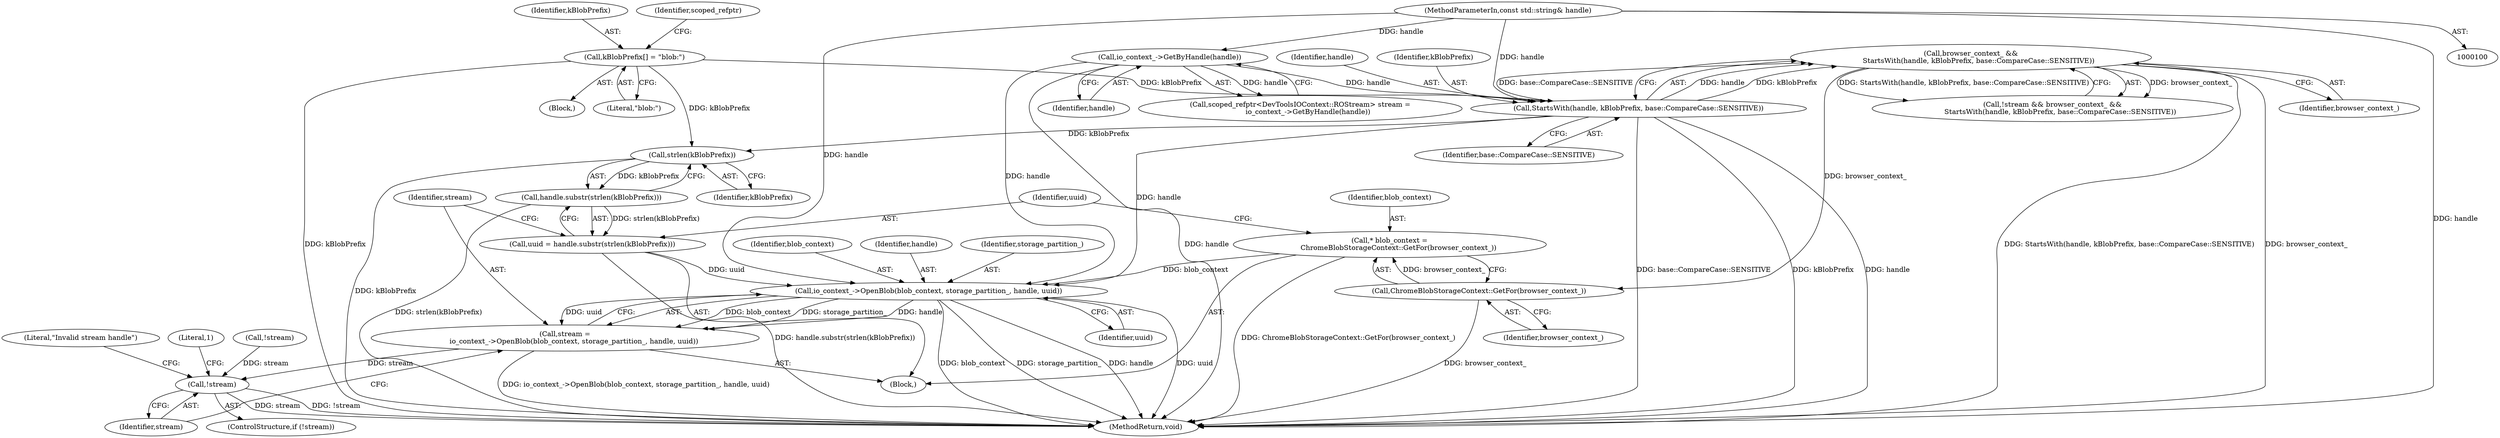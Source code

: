 digraph "0_Chrome_3c8e4852477d5b1e2da877808c998dc57db9460f_9@pointer" {
"1000150" [label="(Call,io_context_->OpenBlob(blob_context, storage_partition_, handle, uuid))"];
"1000138" [label="(Call,* blob_context =\n        ChromeBlobStorageContext::GetFor(browser_context_))"];
"1000140" [label="(Call,ChromeBlobStorageContext::GetFor(browser_context_))"];
"1000130" [label="(Call,browser_context_ &&\n       StartsWith(handle, kBlobPrefix, base::CompareCase::SENSITIVE))"];
"1000132" [label="(Call,StartsWith(handle, kBlobPrefix, base::CompareCase::SENSITIVE))"];
"1000124" [label="(Call,io_context_->GetByHandle(handle))"];
"1000101" [label="(MethodParameterIn,const std::string& handle)"];
"1000115" [label="(Call,kBlobPrefix[] = \"blob:\")"];
"1000143" [label="(Call,uuid = handle.substr(strlen(kBlobPrefix)))"];
"1000145" [label="(Call,handle.substr(strlen(kBlobPrefix)))"];
"1000146" [label="(Call,strlen(kBlobPrefix))"];
"1000148" [label="(Call,stream =\n        io_context_->OpenBlob(blob_context, storage_partition_, handle, uuid))"];
"1000156" [label="(Call,!stream)"];
"1000139" [label="(Identifier,blob_context)"];
"1000166" [label="(Literal,1)"];
"1000128" [label="(Call,!stream)"];
"1000151" [label="(Identifier,blob_context)"];
"1000130" [label="(Call,browser_context_ &&\n       StartsWith(handle, kBlobPrefix, base::CompareCase::SENSITIVE))"];
"1000143" [label="(Call,uuid = handle.substr(strlen(kBlobPrefix)))"];
"1000157" [label="(Identifier,stream)"];
"1000155" [label="(ControlStructure,if (!stream))"];
"1000117" [label="(Literal,\"blob:\")"];
"1000141" [label="(Identifier,browser_context_)"];
"1000140" [label="(Call,ChromeBlobStorageContext::GetFor(browser_context_))"];
"1000120" [label="(Identifier,scoped_refptr)"];
"1000161" [label="(Literal,\"Invalid stream handle\")"];
"1000156" [label="(Call,!stream)"];
"1000101" [label="(MethodParameterIn,const std::string& handle)"];
"1000118" [label="(Call,scoped_refptr<DevToolsIOContext::ROStream> stream =\n       io_context_->GetByHandle(handle))"];
"1000136" [label="(Block,)"];
"1000148" [label="(Call,stream =\n        io_context_->OpenBlob(blob_context, storage_partition_, handle, uuid))"];
"1000135" [label="(Identifier,base::CompareCase::SENSITIVE)"];
"1000138" [label="(Call,* blob_context =\n        ChromeBlobStorageContext::GetFor(browser_context_))"];
"1000147" [label="(Identifier,kBlobPrefix)"];
"1000146" [label="(Call,strlen(kBlobPrefix))"];
"1000124" [label="(Call,io_context_->GetByHandle(handle))"];
"1000153" [label="(Identifier,handle)"];
"1000133" [label="(Identifier,handle)"];
"1000131" [label="(Identifier,browser_context_)"];
"1000125" [label="(Identifier,handle)"];
"1000127" [label="(Call,!stream && browser_context_ &&\n       StartsWith(handle, kBlobPrefix, base::CompareCase::SENSITIVE))"];
"1000149" [label="(Identifier,stream)"];
"1000116" [label="(Identifier,kBlobPrefix)"];
"1000154" [label="(Identifier,uuid)"];
"1000115" [label="(Call,kBlobPrefix[] = \"blob:\")"];
"1000176" [label="(MethodReturn,void)"];
"1000134" [label="(Identifier,kBlobPrefix)"];
"1000152" [label="(Identifier,storage_partition_)"];
"1000132" [label="(Call,StartsWith(handle, kBlobPrefix, base::CompareCase::SENSITIVE))"];
"1000145" [label="(Call,handle.substr(strlen(kBlobPrefix)))"];
"1000150" [label="(Call,io_context_->OpenBlob(blob_context, storage_partition_, handle, uuid))"];
"1000105" [label="(Block,)"];
"1000144" [label="(Identifier,uuid)"];
"1000150" -> "1000148"  [label="AST: "];
"1000150" -> "1000154"  [label="CFG: "];
"1000151" -> "1000150"  [label="AST: "];
"1000152" -> "1000150"  [label="AST: "];
"1000153" -> "1000150"  [label="AST: "];
"1000154" -> "1000150"  [label="AST: "];
"1000148" -> "1000150"  [label="CFG: "];
"1000150" -> "1000176"  [label="DDG: uuid"];
"1000150" -> "1000176"  [label="DDG: blob_context"];
"1000150" -> "1000176"  [label="DDG: storage_partition_"];
"1000150" -> "1000176"  [label="DDG: handle"];
"1000150" -> "1000148"  [label="DDG: blob_context"];
"1000150" -> "1000148"  [label="DDG: storage_partition_"];
"1000150" -> "1000148"  [label="DDG: handle"];
"1000150" -> "1000148"  [label="DDG: uuid"];
"1000138" -> "1000150"  [label="DDG: blob_context"];
"1000124" -> "1000150"  [label="DDG: handle"];
"1000132" -> "1000150"  [label="DDG: handle"];
"1000101" -> "1000150"  [label="DDG: handle"];
"1000143" -> "1000150"  [label="DDG: uuid"];
"1000138" -> "1000136"  [label="AST: "];
"1000138" -> "1000140"  [label="CFG: "];
"1000139" -> "1000138"  [label="AST: "];
"1000140" -> "1000138"  [label="AST: "];
"1000144" -> "1000138"  [label="CFG: "];
"1000138" -> "1000176"  [label="DDG: ChromeBlobStorageContext::GetFor(browser_context_)"];
"1000140" -> "1000138"  [label="DDG: browser_context_"];
"1000140" -> "1000141"  [label="CFG: "];
"1000141" -> "1000140"  [label="AST: "];
"1000140" -> "1000176"  [label="DDG: browser_context_"];
"1000130" -> "1000140"  [label="DDG: browser_context_"];
"1000130" -> "1000127"  [label="AST: "];
"1000130" -> "1000131"  [label="CFG: "];
"1000130" -> "1000132"  [label="CFG: "];
"1000131" -> "1000130"  [label="AST: "];
"1000132" -> "1000130"  [label="AST: "];
"1000127" -> "1000130"  [label="CFG: "];
"1000130" -> "1000176"  [label="DDG: StartsWith(handle, kBlobPrefix, base::CompareCase::SENSITIVE)"];
"1000130" -> "1000176"  [label="DDG: browser_context_"];
"1000130" -> "1000127"  [label="DDG: browser_context_"];
"1000130" -> "1000127"  [label="DDG: StartsWith(handle, kBlobPrefix, base::CompareCase::SENSITIVE)"];
"1000132" -> "1000130"  [label="DDG: handle"];
"1000132" -> "1000130"  [label="DDG: kBlobPrefix"];
"1000132" -> "1000130"  [label="DDG: base::CompareCase::SENSITIVE"];
"1000132" -> "1000135"  [label="CFG: "];
"1000133" -> "1000132"  [label="AST: "];
"1000134" -> "1000132"  [label="AST: "];
"1000135" -> "1000132"  [label="AST: "];
"1000132" -> "1000176"  [label="DDG: kBlobPrefix"];
"1000132" -> "1000176"  [label="DDG: handle"];
"1000132" -> "1000176"  [label="DDG: base::CompareCase::SENSITIVE"];
"1000124" -> "1000132"  [label="DDG: handle"];
"1000101" -> "1000132"  [label="DDG: handle"];
"1000115" -> "1000132"  [label="DDG: kBlobPrefix"];
"1000132" -> "1000146"  [label="DDG: kBlobPrefix"];
"1000124" -> "1000118"  [label="AST: "];
"1000124" -> "1000125"  [label="CFG: "];
"1000125" -> "1000124"  [label="AST: "];
"1000118" -> "1000124"  [label="CFG: "];
"1000124" -> "1000176"  [label="DDG: handle"];
"1000124" -> "1000118"  [label="DDG: handle"];
"1000101" -> "1000124"  [label="DDG: handle"];
"1000101" -> "1000100"  [label="AST: "];
"1000101" -> "1000176"  [label="DDG: handle"];
"1000115" -> "1000105"  [label="AST: "];
"1000115" -> "1000117"  [label="CFG: "];
"1000116" -> "1000115"  [label="AST: "];
"1000117" -> "1000115"  [label="AST: "];
"1000120" -> "1000115"  [label="CFG: "];
"1000115" -> "1000176"  [label="DDG: kBlobPrefix"];
"1000115" -> "1000146"  [label="DDG: kBlobPrefix"];
"1000143" -> "1000136"  [label="AST: "];
"1000143" -> "1000145"  [label="CFG: "];
"1000144" -> "1000143"  [label="AST: "];
"1000145" -> "1000143"  [label="AST: "];
"1000149" -> "1000143"  [label="CFG: "];
"1000143" -> "1000176"  [label="DDG: handle.substr(strlen(kBlobPrefix))"];
"1000145" -> "1000143"  [label="DDG: strlen(kBlobPrefix)"];
"1000145" -> "1000146"  [label="CFG: "];
"1000146" -> "1000145"  [label="AST: "];
"1000145" -> "1000176"  [label="DDG: strlen(kBlobPrefix)"];
"1000146" -> "1000145"  [label="DDG: kBlobPrefix"];
"1000146" -> "1000147"  [label="CFG: "];
"1000147" -> "1000146"  [label="AST: "];
"1000146" -> "1000176"  [label="DDG: kBlobPrefix"];
"1000148" -> "1000136"  [label="AST: "];
"1000149" -> "1000148"  [label="AST: "];
"1000157" -> "1000148"  [label="CFG: "];
"1000148" -> "1000176"  [label="DDG: io_context_->OpenBlob(blob_context, storage_partition_, handle, uuid)"];
"1000148" -> "1000156"  [label="DDG: stream"];
"1000156" -> "1000155"  [label="AST: "];
"1000156" -> "1000157"  [label="CFG: "];
"1000157" -> "1000156"  [label="AST: "];
"1000161" -> "1000156"  [label="CFG: "];
"1000166" -> "1000156"  [label="CFG: "];
"1000156" -> "1000176"  [label="DDG: stream"];
"1000156" -> "1000176"  [label="DDG: !stream"];
"1000128" -> "1000156"  [label="DDG: stream"];
}
